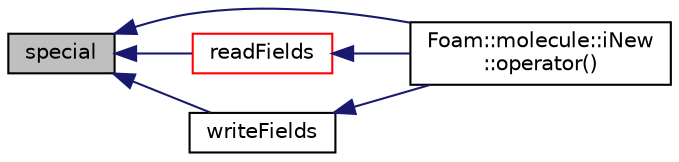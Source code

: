 digraph "special"
{
  bgcolor="transparent";
  edge [fontname="Helvetica",fontsize="10",labelfontname="Helvetica",labelfontsize="10"];
  node [fontname="Helvetica",fontsize="10",shape=record];
  rankdir="LR";
  Node380 [label="special",height=0.2,width=0.4,color="black", fillcolor="grey75", style="filled", fontcolor="black"];
  Node380 -> Node381 [dir="back",color="midnightblue",fontsize="10",style="solid",fontname="Helvetica"];
  Node381 [label="Foam::molecule::iNew\l::operator()",height=0.2,width=0.4,color="black",URL="$a25533.html#a5e5219caac32f0ebcf427805a7112605"];
  Node380 -> Node382 [dir="back",color="midnightblue",fontsize="10",style="solid",fontname="Helvetica"];
  Node382 [label="readFields",height=0.2,width=0.4,color="red",URL="$a25521.html#acb3924c097c11bf0acea90e570b814d0"];
  Node382 -> Node381 [dir="back",color="midnightblue",fontsize="10",style="solid",fontname="Helvetica"];
  Node380 -> Node384 [dir="back",color="midnightblue",fontsize="10",style="solid",fontname="Helvetica"];
  Node384 [label="writeFields",height=0.2,width=0.4,color="black",URL="$a25521.html#aa4b4162953822603a8cfb0ee3ca761c0"];
  Node384 -> Node381 [dir="back",color="midnightblue",fontsize="10",style="solid",fontname="Helvetica"];
}
